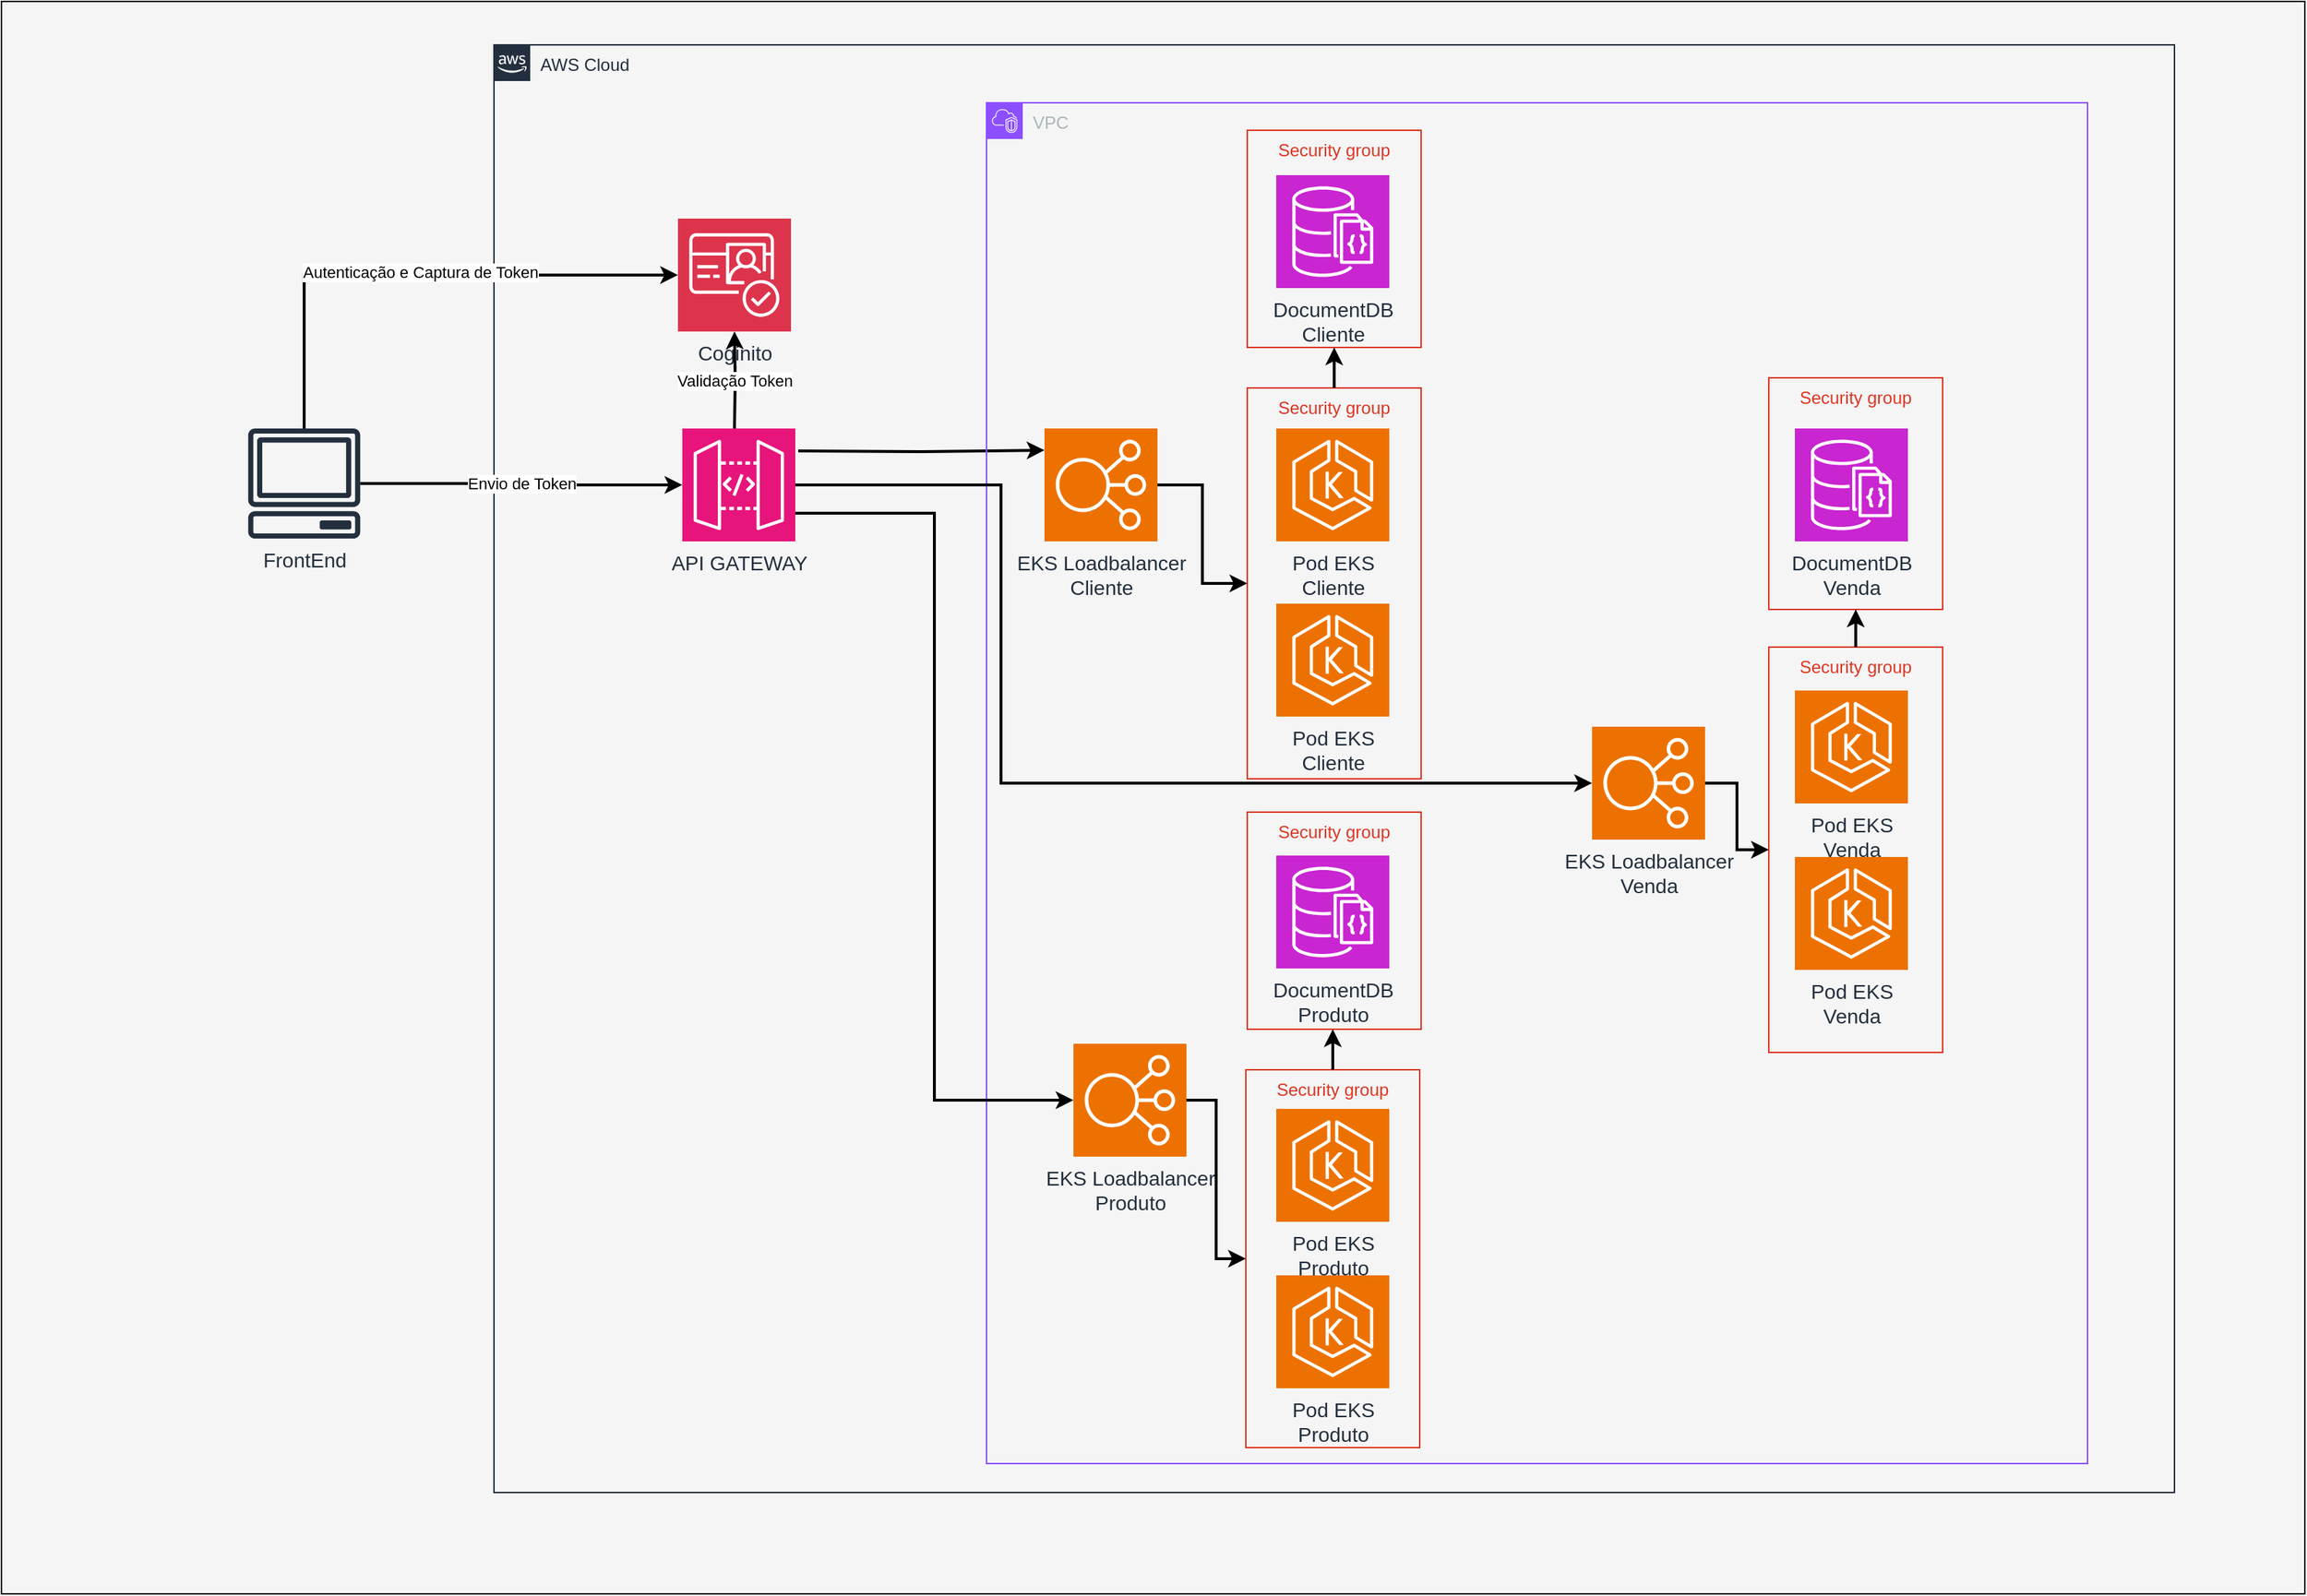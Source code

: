 <mxfile version="26.2.2">
  <diagram name="Página-1" id="G07cIiQGjGg_-nuMcAKR">
    <mxGraphModel dx="2851" dy="564" grid="1" gridSize="10" guides="1" tooltips="1" connect="1" arrows="1" fold="1" page="1" pageScale="1" pageWidth="1169" pageHeight="827" math="0" shadow="0">
      <root>
        <mxCell id="0" />
        <mxCell id="1" parent="0" />
        <mxCell id="FDEyXeEifB8n9J93t-jl-5" value="" style="rounded=0;whiteSpace=wrap;html=1;fillColor=#f5f5f5;fontColor=#333333;strokeColor=default;" parent="1" vertex="1">
          <mxGeometry x="380" y="1030" width="1590" height="1100" as="geometry" />
        </mxCell>
        <mxCell id="FDEyXeEifB8n9J93t-jl-6" value="AWS Cloud" style="points=[[0,0],[0.25,0],[0.5,0],[0.75,0],[1,0],[1,0.25],[1,0.5],[1,0.75],[1,1],[0.75,1],[0.5,1],[0.25,1],[0,1],[0,0.75],[0,0.5],[0,0.25]];outlineConnect=0;gradientColor=none;html=1;whiteSpace=wrap;fontSize=12;fontStyle=0;container=1;pointerEvents=0;collapsible=0;recursiveResize=0;shape=mxgraph.aws4.group;grIcon=mxgraph.aws4.group_aws_cloud_alt;strokeColor=#232F3E;fillColor=none;verticalAlign=top;align=left;spacingLeft=30;fontColor=#232F3E;dashed=0;" parent="1" vertex="1">
          <mxGeometry x="720" y="1060" width="1160" height="1000" as="geometry" />
        </mxCell>
        <mxCell id="FDEyXeEifB8n9J93t-jl-7" style="edgeStyle=orthogonalEdgeStyle;rounded=0;orthogonalLoop=1;jettySize=auto;html=1;strokeWidth=2;strokeColor=#000000;entryX=0;entryY=0.25;entryDx=0;entryDy=0;entryPerimeter=0;" parent="FDEyXeEifB8n9J93t-jl-6" edge="1">
          <mxGeometry relative="1" as="geometry">
            <mxPoint x="210" y="280.52" as="sourcePoint" />
            <mxPoint x="380" y="280.02" as="targetPoint" />
            <Array as="points" />
          </mxGeometry>
        </mxCell>
        <mxCell id="FDEyXeEifB8n9J93t-jl-8" value="&lt;font style=&quot;font-size: 14px;&quot;&gt;API GATEWAY&lt;/font&gt;" style="sketch=0;points=[[0,0,0],[0.25,0,0],[0.5,0,0],[0.75,0,0],[1,0,0],[0,1,0],[0.25,1,0],[0.5,1,0],[0.75,1,0],[1,1,0],[0,0.25,0],[0,0.5,0],[0,0.75,0],[1,0.25,0],[1,0.5,0],[1,0.75,0]];outlineConnect=0;fontColor=#232F3E;fillColor=#E7157B;strokeColor=#ffffff;dashed=0;verticalLabelPosition=bottom;verticalAlign=top;align=center;html=1;fontSize=12;fontStyle=0;aspect=fixed;shape=mxgraph.aws4.resourceIcon;resIcon=mxgraph.aws4.api_gateway;" parent="FDEyXeEifB8n9J93t-jl-6" vertex="1">
          <mxGeometry x="130" y="265" width="78" height="78" as="geometry" />
        </mxCell>
        <mxCell id="FDEyXeEifB8n9J93t-jl-9" value="&lt;font style=&quot;font-size: 14px;&quot;&gt;EKS Loadbalancer&lt;/font&gt;&lt;div&gt;&lt;span style=&quot;font-size: 14px;&quot;&gt;Cliente&lt;/span&gt;&lt;/div&gt;" style="sketch=0;points=[[0,0,0],[0.25,0,0],[0.5,0,0],[0.75,0,0],[1,0,0],[0,1,0],[0.25,1,0],[0.5,1,0],[0.75,1,0],[1,1,0],[0,0.25,0],[0,0.5,0],[0,0.75,0],[1,0.25,0],[1,0.5,0],[1,0.75,0]];outlineConnect=0;fontColor=#232F3E;fillColor=#ED7100;strokeColor=#ffffff;dashed=0;verticalLabelPosition=bottom;verticalAlign=top;align=center;html=1;fontSize=12;fontStyle=0;aspect=fixed;shape=mxgraph.aws4.resourceIcon;resIcon=mxgraph.aws4.elastic_load_balancing;" parent="FDEyXeEifB8n9J93t-jl-6" vertex="1">
          <mxGeometry x="380" y="265" width="78" height="78" as="geometry" />
        </mxCell>
        <mxCell id="FDEyXeEifB8n9J93t-jl-10" value="&lt;font style=&quot;font-size: 14px;&quot;&gt;Pod EKS&lt;/font&gt;&lt;div&gt;&lt;font style=&quot;font-size: 14px;&quot;&gt;Cliente&lt;br&gt;&lt;/font&gt;&lt;/div&gt;" style="sketch=0;points=[[0,0,0],[0.25,0,0],[0.5,0,0],[0.75,0,0],[1,0,0],[0,1,0],[0.25,1,0],[0.5,1,0],[0.75,1,0],[1,1,0],[0,0.25,0],[0,0.5,0],[0,0.75,0],[1,0.25,0],[1,0.5,0],[1,0.75,0]];outlineConnect=0;fontColor=#232F3E;fillColor=#ED7100;strokeColor=#ffffff;dashed=0;verticalLabelPosition=bottom;verticalAlign=top;align=center;html=1;fontSize=12;fontStyle=0;aspect=fixed;shape=mxgraph.aws4.resourceIcon;resIcon=mxgraph.aws4.eks;" parent="1" vertex="1">
          <mxGeometry x="1260" y="1325" width="78" height="78" as="geometry" />
        </mxCell>
        <mxCell id="FDEyXeEifB8n9J93t-jl-11" value="&lt;font style=&quot;font-size: 14px;&quot;&gt;Pod EKS&lt;/font&gt;&lt;div&gt;&lt;font style=&quot;font-size: 14px;&quot;&gt;Cliente&lt;br&gt;&lt;/font&gt;&lt;/div&gt;" style="sketch=0;points=[[0,0,0],[0.25,0,0],[0.5,0,0],[0.75,0,0],[1,0,0],[0,1,0],[0.25,1,0],[0.5,1,0],[0.75,1,0],[1,1,0],[0,0.25,0],[0,0.5,0],[0,0.75,0],[1,0.25,0],[1,0.5,0],[1,0.75,0]];outlineConnect=0;fontColor=#232F3E;fillColor=#ED7100;strokeColor=#ffffff;dashed=0;verticalLabelPosition=bottom;verticalAlign=top;align=center;html=1;fontSize=12;fontStyle=0;aspect=fixed;shape=mxgraph.aws4.resourceIcon;resIcon=mxgraph.aws4.eks;" parent="1" vertex="1">
          <mxGeometry x="1260" y="1446" width="78" height="78" as="geometry" />
        </mxCell>
        <mxCell id="FDEyXeEifB8n9J93t-jl-12" value="&lt;font style=&quot;font-size: 14px;&quot;&gt;DocumentDB&lt;/font&gt;&lt;div&gt;&lt;font style=&quot;font-size: 14px;&quot;&gt;Cliente&lt;br&gt;&lt;/font&gt;&lt;/div&gt;" style="sketch=0;points=[[0,0,0],[0.25,0,0],[0.5,0,0],[0.75,0,0],[1,0,0],[0,1,0],[0.25,1,0],[0.5,1,0],[0.75,1,0],[1,1,0],[0,0.25,0],[0,0.5,0],[0,0.75,0],[1,0.25,0],[1,0.5,0],[1,0.75,0]];outlineConnect=0;fontColor=#232F3E;fillColor=#C925D1;strokeColor=#ffffff;dashed=0;verticalLabelPosition=bottom;verticalAlign=top;align=center;html=1;fontSize=12;fontStyle=0;aspect=fixed;shape=mxgraph.aws4.resourceIcon;resIcon=mxgraph.aws4.documentdb_with_mongodb_compatibility;" parent="1" vertex="1">
          <mxGeometry x="1260" y="1150" width="78" height="78" as="geometry" />
        </mxCell>
        <mxCell id="FDEyXeEifB8n9J93t-jl-13" value="&lt;font style=&quot;font-size: 14px;&quot;&gt;Coginito&lt;/font&gt;" style="sketch=0;points=[[0,0,0],[0.25,0,0],[0.5,0,0],[0.75,0,0],[1,0,0],[0,1,0],[0.25,1,0],[0.5,1,0],[0.75,1,0],[1,1,0],[0,0.25,0],[0,0.5,0],[0,0.75,0],[1,0.25,0],[1,0.5,0],[1,0.75,0]];outlineConnect=0;fontColor=#232F3E;fillColor=#DD344C;strokeColor=#ffffff;dashed=0;verticalLabelPosition=bottom;verticalAlign=top;align=center;html=1;fontSize=12;fontStyle=0;aspect=fixed;shape=mxgraph.aws4.resourceIcon;resIcon=mxgraph.aws4.cognito;" parent="1" vertex="1">
          <mxGeometry x="847" y="1180" width="78" height="78" as="geometry" />
        </mxCell>
        <mxCell id="FDEyXeEifB8n9J93t-jl-14" value="&lt;font style=&quot;font-size: 14px;&quot;&gt;FrontEnd&lt;/font&gt;" style="sketch=0;outlineConnect=0;fontColor=#232F3E;gradientColor=none;fillColor=#232F3D;strokeColor=none;dashed=0;verticalLabelPosition=bottom;verticalAlign=top;align=center;html=1;fontSize=12;fontStyle=0;aspect=fixed;pointerEvents=1;shape=mxgraph.aws4.client;" parent="1" vertex="1">
          <mxGeometry x="550" y="1325" width="78" height="76" as="geometry" />
        </mxCell>
        <mxCell id="FDEyXeEifB8n9J93t-jl-15" value="VPC" style="points=[[0,0],[0.25,0],[0.5,0],[0.75,0],[1,0],[1,0.25],[1,0.5],[1,0.75],[1,1],[0.75,1],[0.5,1],[0.25,1],[0,1],[0,0.75],[0,0.5],[0,0.25]];outlineConnect=0;gradientColor=none;html=1;whiteSpace=wrap;fontSize=12;fontStyle=0;container=1;pointerEvents=0;collapsible=0;recursiveResize=0;shape=mxgraph.aws4.group;grIcon=mxgraph.aws4.group_vpc2;strokeColor=#8C4FFF;fillColor=none;verticalAlign=top;align=left;spacingLeft=30;fontColor=#AAB7B8;dashed=0;" parent="1" vertex="1">
          <mxGeometry x="1060" y="1100" width="760" height="940" as="geometry" />
        </mxCell>
        <mxCell id="FDEyXeEifB8n9J93t-jl-17" value="Security group" style="fillColor=none;strokeColor=#DD3522;verticalAlign=top;fontStyle=0;fontColor=#DD3522;whiteSpace=wrap;html=1;" parent="FDEyXeEifB8n9J93t-jl-15" vertex="1">
          <mxGeometry x="180" y="197" width="120" height="270" as="geometry" />
        </mxCell>
        <mxCell id="FDEyXeEifB8n9J93t-jl-16" value="Security group" style="fillColor=none;strokeColor=#DD3522;verticalAlign=top;fontStyle=0;fontColor=#DD3522;whiteSpace=wrap;html=1;" parent="FDEyXeEifB8n9J93t-jl-15" vertex="1">
          <mxGeometry x="180" y="19" width="120" height="150" as="geometry" />
        </mxCell>
        <mxCell id="FDEyXeEifB8n9J93t-jl-18" style="edgeStyle=orthogonalEdgeStyle;rounded=0;orthogonalLoop=1;jettySize=auto;html=1;exitX=0.5;exitY=0;exitDx=0;exitDy=0;strokeColor=#000000;strokeWidth=2;" parent="FDEyXeEifB8n9J93t-jl-15" source="FDEyXeEifB8n9J93t-jl-17" target="FDEyXeEifB8n9J93t-jl-16" edge="1">
          <mxGeometry relative="1" as="geometry" />
        </mxCell>
        <mxCell id="FDEyXeEifB8n9J93t-jl-33" value="Security group" style="fillColor=none;strokeColor=#DD3522;verticalAlign=top;fontStyle=0;fontColor=#DD3522;whiteSpace=wrap;html=1;" parent="FDEyXeEifB8n9J93t-jl-15" vertex="1">
          <mxGeometry x="540" y="190" width="120" height="160" as="geometry" />
        </mxCell>
        <mxCell id="FDEyXeEifB8n9J93t-jl-34" value="Security group" style="fillColor=none;strokeColor=#DD3522;verticalAlign=top;fontStyle=0;fontColor=#DD3522;whiteSpace=wrap;html=1;" parent="FDEyXeEifB8n9J93t-jl-15" vertex="1">
          <mxGeometry x="540" y="376" width="120" height="280" as="geometry" />
        </mxCell>
        <mxCell id="FDEyXeEifB8n9J93t-jl-35" value="Security group" style="fillColor=none;strokeColor=#DD3522;verticalAlign=top;fontStyle=0;fontColor=#DD3522;whiteSpace=wrap;html=1;" parent="FDEyXeEifB8n9J93t-jl-15" vertex="1">
          <mxGeometry x="179" y="668" width="120" height="261" as="geometry" />
        </mxCell>
        <mxCell id="FDEyXeEifB8n9J93t-jl-36" value="Security group" style="fillColor=none;strokeColor=#DD3522;verticalAlign=top;fontStyle=0;fontColor=#DD3522;whiteSpace=wrap;html=1;" parent="FDEyXeEifB8n9J93t-jl-15" vertex="1">
          <mxGeometry x="180" y="490" width="120" height="150" as="geometry" />
        </mxCell>
        <mxCell id="FDEyXeEifB8n9J93t-jl-40" style="edgeStyle=orthogonalEdgeStyle;rounded=0;orthogonalLoop=1;jettySize=auto;html=1;exitX=0.5;exitY=0;exitDx=0;exitDy=0;strokeColor=#000000;strokeWidth=2;entryX=0.5;entryY=1;entryDx=0;entryDy=0;" parent="FDEyXeEifB8n9J93t-jl-15" source="FDEyXeEifB8n9J93t-jl-34" target="FDEyXeEifB8n9J93t-jl-33" edge="1">
          <mxGeometry relative="1" as="geometry">
            <mxPoint x="250" y="200" as="sourcePoint" />
            <mxPoint x="249" y="170" as="targetPoint" />
          </mxGeometry>
        </mxCell>
        <mxCell id="FDEyXeEifB8n9J93t-jl-19" value="Envio de Token" style="edgeStyle=orthogonalEdgeStyle;rounded=0;orthogonalLoop=1;jettySize=auto;html=1;entryX=0;entryY=0.5;entryDx=0;entryDy=0;entryPerimeter=0;strokeColor=#000000;strokeWidth=2;" parent="1" source="FDEyXeEifB8n9J93t-jl-14" target="FDEyXeEifB8n9J93t-jl-8" edge="1">
          <mxGeometry relative="1" as="geometry">
            <mxPoint x="780" y="1364" as="targetPoint" />
          </mxGeometry>
        </mxCell>
        <mxCell id="FDEyXeEifB8n9J93t-jl-20" value="Validação Token" style="edgeStyle=orthogonalEdgeStyle;rounded=0;orthogonalLoop=1;jettySize=auto;html=1;entryX=0.5;entryY=1;entryDx=0;entryDy=0;entryPerimeter=0;strokeWidth=2;strokeColor=#000000;" parent="1" target="FDEyXeEifB8n9J93t-jl-13" edge="1">
          <mxGeometry relative="1" as="geometry">
            <mxPoint x="886" y="1325" as="sourcePoint" />
          </mxGeometry>
        </mxCell>
        <mxCell id="FDEyXeEifB8n9J93t-jl-21" value="" style="edgeStyle=orthogonalEdgeStyle;rounded=0;orthogonalLoop=1;jettySize=auto;html=1;strokeWidth=2;strokeColor=#000000;" parent="1" source="FDEyXeEifB8n9J93t-jl-9" target="FDEyXeEifB8n9J93t-jl-17" edge="1">
          <mxGeometry relative="1" as="geometry" />
        </mxCell>
        <mxCell id="FDEyXeEifB8n9J93t-jl-22" style="edgeStyle=orthogonalEdgeStyle;rounded=0;orthogonalLoop=1;jettySize=auto;html=1;entryX=0;entryY=0.5;entryDx=0;entryDy=0;entryPerimeter=0;strokeColor=#000000;strokeWidth=2;" parent="1" source="FDEyXeEifB8n9J93t-jl-14" target="FDEyXeEifB8n9J93t-jl-13" edge="1">
          <mxGeometry relative="1" as="geometry">
            <Array as="points">
              <mxPoint x="589" y="1219" />
            </Array>
          </mxGeometry>
        </mxCell>
        <mxCell id="XvR4nWSsTKqe-90lQB_N-1" value="Autenticação e Captura de Token" style="edgeLabel;html=1;align=center;verticalAlign=middle;resizable=0;points=[];" vertex="1" connectable="0" parent="FDEyXeEifB8n9J93t-jl-22">
          <mxGeometry x="0.019" y="2" relative="1" as="geometry">
            <mxPoint as="offset" />
          </mxGeometry>
        </mxCell>
        <mxCell id="FDEyXeEifB8n9J93t-jl-24" value="&lt;font style=&quot;font-size: 14px;&quot;&gt;Pod EKS&lt;/font&gt;&lt;div&gt;&lt;font style=&quot;font-size: 14px;&quot;&gt;Produto&lt;br&gt;&lt;/font&gt;&lt;/div&gt;" style="sketch=0;points=[[0,0,0],[0.25,0,0],[0.5,0,0],[0.75,0,0],[1,0,0],[0,1,0],[0.25,1,0],[0.5,1,0],[0.75,1,0],[1,1,0],[0,0.25,0],[0,0.5,0],[0,0.75,0],[1,0.25,0],[1,0.5,0],[1,0.75,0]];outlineConnect=0;fontColor=#232F3E;fillColor=#ED7100;strokeColor=#ffffff;dashed=0;verticalLabelPosition=bottom;verticalAlign=top;align=center;html=1;fontSize=12;fontStyle=0;aspect=fixed;shape=mxgraph.aws4.resourceIcon;resIcon=mxgraph.aws4.eks;" parent="1" vertex="1">
          <mxGeometry x="1260" y="1795" width="78" height="78" as="geometry" />
        </mxCell>
        <mxCell id="FDEyXeEifB8n9J93t-jl-25" value="&lt;font style=&quot;font-size: 14px;&quot;&gt;Pod EKS&lt;/font&gt;&lt;div&gt;&lt;span style=&quot;font-size: 14px;&quot;&gt;Produto&lt;/span&gt;&lt;/div&gt;" style="sketch=0;points=[[0,0,0],[0.25,0,0],[0.5,0,0],[0.75,0,0],[1,0,0],[0,1,0],[0.25,1,0],[0.5,1,0],[0.75,1,0],[1,1,0],[0,0.25,0],[0,0.5,0],[0,0.75,0],[1,0.25,0],[1,0.5,0],[1,0.75,0]];outlineConnect=0;fontColor=#232F3E;fillColor=#ED7100;strokeColor=#ffffff;dashed=0;verticalLabelPosition=bottom;verticalAlign=top;align=center;html=1;fontSize=12;fontStyle=0;aspect=fixed;shape=mxgraph.aws4.resourceIcon;resIcon=mxgraph.aws4.eks;" parent="1" vertex="1">
          <mxGeometry x="1260" y="1910" width="78" height="78" as="geometry" />
        </mxCell>
        <mxCell id="FDEyXeEifB8n9J93t-jl-26" value="&lt;font style=&quot;font-size: 14px;&quot;&gt;DocumentDB&lt;/font&gt;&lt;div&gt;&lt;span style=&quot;font-size: 14px;&quot;&gt;Produto&lt;/span&gt;&lt;/div&gt;" style="sketch=0;points=[[0,0,0],[0.25,0,0],[0.5,0,0],[0.75,0,0],[1,0,0],[0,1,0],[0.25,1,0],[0.5,1,0],[0.75,1,0],[1,1,0],[0,0.25,0],[0,0.5,0],[0,0.75,0],[1,0.25,0],[1,0.5,0],[1,0.75,0]];outlineConnect=0;fontColor=#232F3E;fillColor=#C925D1;strokeColor=#ffffff;dashed=0;verticalLabelPosition=bottom;verticalAlign=top;align=center;html=1;fontSize=12;fontStyle=0;aspect=fixed;shape=mxgraph.aws4.resourceIcon;resIcon=mxgraph.aws4.documentdb_with_mongodb_compatibility;" parent="1" vertex="1">
          <mxGeometry x="1260" y="1620" width="78" height="78" as="geometry" />
        </mxCell>
        <mxCell id="FDEyXeEifB8n9J93t-jl-27" value="&lt;font style=&quot;font-size: 14px;&quot;&gt;Pod EKS&lt;/font&gt;&lt;div&gt;&lt;font style=&quot;font-size: 14px;&quot;&gt;Venda&lt;/font&gt;&lt;/div&gt;" style="sketch=0;points=[[0,0,0],[0.25,0,0],[0.5,0,0],[0.75,0,0],[1,0,0],[0,1,0],[0.25,1,0],[0.5,1,0],[0.75,1,0],[1,1,0],[0,0.25,0],[0,0.5,0],[0,0.75,0],[1,0.25,0],[1,0.5,0],[1,0.75,0]];outlineConnect=0;fontColor=#232F3E;fillColor=#ED7100;strokeColor=#ffffff;dashed=0;verticalLabelPosition=bottom;verticalAlign=top;align=center;html=1;fontSize=12;fontStyle=0;aspect=fixed;shape=mxgraph.aws4.resourceIcon;resIcon=mxgraph.aws4.eks;" parent="1" vertex="1">
          <mxGeometry x="1618" y="1506" width="78" height="78" as="geometry" />
        </mxCell>
        <mxCell id="FDEyXeEifB8n9J93t-jl-28" value="&lt;font style=&quot;font-size: 14px;&quot;&gt;Pod EKS&lt;/font&gt;&lt;div&gt;&lt;font style=&quot;font-size: 14px;&quot;&gt;Venda&lt;/font&gt;&lt;/div&gt;" style="sketch=0;points=[[0,0,0],[0.25,0,0],[0.5,0,0],[0.75,0,0],[1,0,0],[0,1,0],[0.25,1,0],[0.5,1,0],[0.75,1,0],[1,1,0],[0,0.25,0],[0,0.5,0],[0,0.75,0],[1,0.25,0],[1,0.5,0],[1,0.75,0]];outlineConnect=0;fontColor=#232F3E;fillColor=#ED7100;strokeColor=#ffffff;dashed=0;verticalLabelPosition=bottom;verticalAlign=top;align=center;html=1;fontSize=12;fontStyle=0;aspect=fixed;shape=mxgraph.aws4.resourceIcon;resIcon=mxgraph.aws4.eks;" parent="1" vertex="1">
          <mxGeometry x="1618" y="1621" width="78" height="78" as="geometry" />
        </mxCell>
        <mxCell id="FDEyXeEifB8n9J93t-jl-29" value="&lt;font style=&quot;font-size: 14px;&quot;&gt;DocumentDB&lt;/font&gt;&lt;div&gt;&lt;font style=&quot;font-size: 14px;&quot;&gt;Venda&lt;/font&gt;&lt;/div&gt;" style="sketch=0;points=[[0,0,0],[0.25,0,0],[0.5,0,0],[0.75,0,0],[1,0,0],[0,1,0],[0.25,1,0],[0.5,1,0],[0.75,1,0],[1,1,0],[0,0.25,0],[0,0.5,0],[0,0.75,0],[1,0.25,0],[1,0.5,0],[1,0.75,0]];outlineConnect=0;fontColor=#232F3E;fillColor=#C925D1;strokeColor=#ffffff;dashed=0;verticalLabelPosition=bottom;verticalAlign=top;align=center;html=1;fontSize=12;fontStyle=0;aspect=fixed;shape=mxgraph.aws4.resourceIcon;resIcon=mxgraph.aws4.documentdb_with_mongodb_compatibility;" parent="1" vertex="1">
          <mxGeometry x="1618" y="1325" width="78" height="78" as="geometry" />
        </mxCell>
        <mxCell id="FDEyXeEifB8n9J93t-jl-31" value="&lt;font style=&quot;font-size: 14px;&quot;&gt;EKS Loadbalancer&lt;/font&gt;&lt;div&gt;&lt;span style=&quot;font-size: 14px;&quot;&gt;Venda&lt;/span&gt;&lt;/div&gt;" style="sketch=0;points=[[0,0,0],[0.25,0,0],[0.5,0,0],[0.75,0,0],[1,0,0],[0,1,0],[0.25,1,0],[0.5,1,0],[0.75,1,0],[1,1,0],[0,0.25,0],[0,0.5,0],[0,0.75,0],[1,0.25,0],[1,0.5,0],[1,0.75,0]];outlineConnect=0;fontColor=#232F3E;fillColor=#ED7100;strokeColor=#ffffff;dashed=0;verticalLabelPosition=bottom;verticalAlign=top;align=center;html=1;fontSize=12;fontStyle=0;aspect=fixed;shape=mxgraph.aws4.resourceIcon;resIcon=mxgraph.aws4.elastic_load_balancing;" parent="1" vertex="1">
          <mxGeometry x="1478" y="1531" width="78" height="78" as="geometry" />
        </mxCell>
        <mxCell id="FDEyXeEifB8n9J93t-jl-32" value="&lt;font style=&quot;font-size: 14px;&quot;&gt;EKS Loadbalancer&lt;/font&gt;&lt;div&gt;&lt;font style=&quot;font-size: 14px;&quot;&gt;Produto&lt;/font&gt;&lt;/div&gt;" style="sketch=0;points=[[0,0,0],[0.25,0,0],[0.5,0,0],[0.75,0,0],[1,0,0],[0,1,0],[0.25,1,0],[0.5,1,0],[0.75,1,0],[1,1,0],[0,0.25,0],[0,0.5,0],[0,0.75,0],[1,0.25,0],[1,0.5,0],[1,0.75,0]];outlineConnect=0;fontColor=#232F3E;fillColor=#ED7100;strokeColor=#ffffff;dashed=0;verticalLabelPosition=bottom;verticalAlign=top;align=center;html=1;fontSize=12;fontStyle=0;aspect=fixed;shape=mxgraph.aws4.resourceIcon;resIcon=mxgraph.aws4.elastic_load_balancing;" parent="1" vertex="1">
          <mxGeometry x="1120" y="1750" width="78" height="78" as="geometry" />
        </mxCell>
        <mxCell id="FDEyXeEifB8n9J93t-jl-37" style="edgeStyle=orthogonalEdgeStyle;rounded=0;orthogonalLoop=1;jettySize=auto;html=1;strokeWidth=2;strokeColor=#000000;exitX=1;exitY=0.75;exitDx=0;exitDy=0;exitPerimeter=0;entryX=0;entryY=0.5;entryDx=0;entryDy=0;entryPerimeter=0;" parent="1" source="FDEyXeEifB8n9J93t-jl-8" target="FDEyXeEifB8n9J93t-jl-32" edge="1">
          <mxGeometry relative="1" as="geometry">
            <mxPoint x="938" y="1374" as="sourcePoint" />
            <mxPoint x="1110" y="1374" as="targetPoint" />
          </mxGeometry>
        </mxCell>
        <mxCell id="FDEyXeEifB8n9J93t-jl-38" style="edgeStyle=orthogonalEdgeStyle;rounded=0;orthogonalLoop=1;jettySize=auto;html=1;strokeWidth=2;strokeColor=#000000;entryX=0;entryY=0.5;entryDx=0;entryDy=0;entryPerimeter=0;exitX=1;exitY=0.5;exitDx=0;exitDy=0;exitPerimeter=0;" parent="1" target="FDEyXeEifB8n9J93t-jl-31" edge="1" source="FDEyXeEifB8n9J93t-jl-8">
          <mxGeometry relative="1" as="geometry">
            <mxPoint x="930" y="1360" as="sourcePoint" />
            <mxPoint x="1130" y="1799" as="targetPoint" />
            <Array as="points">
              <mxPoint x="1070" y="1364" />
              <mxPoint x="1070" y="1570" />
            </Array>
          </mxGeometry>
        </mxCell>
        <mxCell id="FDEyXeEifB8n9J93t-jl-39" value="" style="edgeStyle=orthogonalEdgeStyle;rounded=0;orthogonalLoop=1;jettySize=auto;html=1;strokeWidth=2;strokeColor=#000000;entryX=0;entryY=0.5;entryDx=0;entryDy=0;exitX=1;exitY=0.5;exitDx=0;exitDy=0;exitPerimeter=0;" parent="1" source="FDEyXeEifB8n9J93t-jl-31" target="FDEyXeEifB8n9J93t-jl-34" edge="1">
          <mxGeometry relative="1" as="geometry">
            <mxPoint x="1188" y="1374" as="sourcePoint" />
            <mxPoint x="1250" y="1431" as="targetPoint" />
          </mxGeometry>
        </mxCell>
        <mxCell id="FDEyXeEifB8n9J93t-jl-41" value="" style="edgeStyle=orthogonalEdgeStyle;rounded=0;orthogonalLoop=1;jettySize=auto;html=1;strokeWidth=2;strokeColor=#000000;entryX=0;entryY=0.5;entryDx=0;entryDy=0;exitX=1;exitY=0.5;exitDx=0;exitDy=0;exitPerimeter=0;" parent="1" source="FDEyXeEifB8n9J93t-jl-32" target="FDEyXeEifB8n9J93t-jl-35" edge="1">
          <mxGeometry relative="1" as="geometry">
            <mxPoint x="1566" y="1580" as="sourcePoint" />
            <mxPoint x="1610" y="1611" as="targetPoint" />
          </mxGeometry>
        </mxCell>
        <mxCell id="FDEyXeEifB8n9J93t-jl-42" style="edgeStyle=orthogonalEdgeStyle;rounded=0;orthogonalLoop=1;jettySize=auto;html=1;exitX=0.5;exitY=0;exitDx=0;exitDy=0;strokeColor=#000000;strokeWidth=2;" parent="1" source="FDEyXeEifB8n9J93t-jl-35" edge="1">
          <mxGeometry relative="1" as="geometry">
            <mxPoint x="1670" y="1480" as="sourcePoint" />
            <mxPoint x="1299" y="1740" as="targetPoint" />
          </mxGeometry>
        </mxCell>
      </root>
    </mxGraphModel>
  </diagram>
</mxfile>
